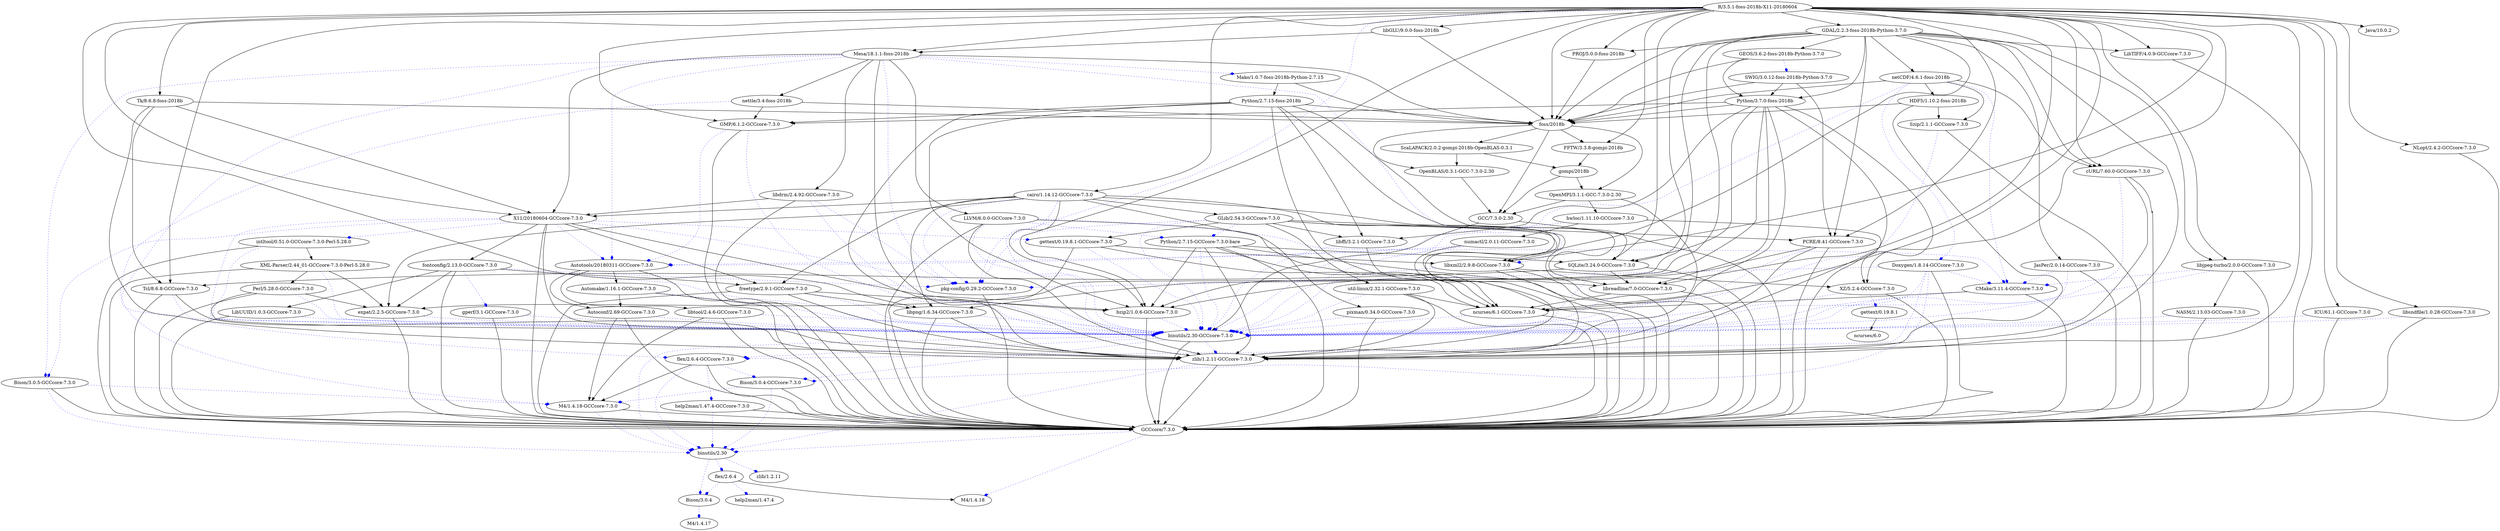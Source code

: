 digraph graphname {
"OpenMPI/3.1.1-GCC-7.3.0-2.30";
"flex/2.6.4";
"M4/1.4.18";
"zlib/1.2.11-GCCcore-7.3.0";
"zlib/1.2.11";
"ncurses/6.0";
"XZ/5.2.4-GCCcore-7.3.0";
"util-linux/2.32.1-GCCcore-7.3.0";
"M4/1.4.17";
"gettext/0.19.8.1";
"numactl/2.0.11-GCCcore-7.3.0";
"Bison/3.0.4-GCCcore-7.3.0";
"netCDF/4.6.1-foss-2018b";
"libtool/2.4.6-GCCcore-7.3.0";
"SQLite/3.24.0-GCCcore-7.3.0";
"Bison/3.0.4";
"GLib/2.54.3-GCCcore-7.3.0";
"GDAL/2.2.3-foss-2018b-Python-3.7.0";
"fontconfig/2.13.0-GCCcore-7.3.0";
"binutils/2.30-GCCcore-7.3.0";
"bzip2/1.0.6-GCCcore-7.3.0";
"SWIG/3.0.12-foss-2018b-Python-3.7.0";
"cairo/1.14.12-GCCcore-7.3.0";
"gompi/2018b";
"gperf/3.1-GCCcore-7.3.0";
"nettle/3.4-foss-2018b";
"libffi/3.2.1-GCCcore-7.3.0";
"Bison/3.0.5-GCCcore-7.3.0";
"GCCcore/7.3.0";
"NASM/2.13.03-GCCcore-7.3.0";
"libjpeg-turbo/2.0.0-GCCcore-7.3.0";
"gettext/0.19.8.1-GCCcore-7.3.0";
"LLVM/6.0.0-GCCcore-7.3.0";
"libreadline/7.0-GCCcore-7.3.0";
"Mako/1.0.7-foss-2018b-Python-2.7.15";
"binutils/2.30";
"libxml2/2.9.8-GCCcore-7.3.0";
"Mesa/18.1.1-foss-2018b";
"Python/2.7.15-GCCcore-7.3.0-bare";
"GCC/7.3.0-2.30";
"PCRE/8.41-GCCcore-7.3.0";
"Autoconf/2.69-GCCcore-7.3.0";
"R/3.5.1-foss-2018b-X11-20180604";
"intltool/0.51.0-GCCcore-7.3.0-Perl-5.28.0";
"M4/1.4.18-GCCcore-7.3.0";
"ncurses/6.1-GCCcore-7.3.0";
"FFTW/3.3.8-gompi-2018b";
"libGLU/9.0.0-foss-2018b";
"Automake/1.16.1-GCCcore-7.3.0";
"CMake/3.11.4-GCCcore-7.3.0";
"PROJ/5.0.0-foss-2018b";
"JasPer/2.0.14-GCCcore-7.3.0";
"NLopt/2.4.2-GCCcore-7.3.0";
"ICU/61.1-GCCcore-7.3.0";
"expat/2.2.5-GCCcore-7.3.0";
"XML-Parser/2.44_01-GCCcore-7.3.0-Perl-5.28.0";
"Tcl/8.6.8-GCCcore-7.3.0";
"Python/2.7.15-foss-2018b";
"Perl/5.28.0-GCCcore-7.3.0";
"libdrm/2.4.92-GCCcore-7.3.0";
"LibUUID/1.0.3-GCCcore-7.3.0";
"freetype/2.9.1-GCCcore-7.3.0";
"libsndfile/1.0.28-GCCcore-7.3.0";
"Szip/2.1.1-GCCcore-7.3.0";
"ScaLAPACK/2.0.2-gompi-2018b-OpenBLAS-0.3.1";
"libpng/1.6.34-GCCcore-7.3.0";
"GMP/6.1.2-GCCcore-7.3.0";
"help2man/1.47.4";
"GEOS/3.6.2-foss-2018b-Python-3.7.0";
"LibTIFF/4.0.9-GCCcore-7.3.0";
"foss/2018b";
"OpenBLAS/0.3.1-GCC-7.3.0-2.30";
"Autotools/20180311-GCCcore-7.3.0";
"help2man/1.47.4-GCCcore-7.3.0";
"Doxygen/1.8.14-GCCcore-7.3.0";
"flex/2.6.4-GCCcore-7.3.0";
"hwloc/1.11.10-GCCcore-7.3.0";
"HDF5/1.10.2-foss-2018b";
"Python/3.7.0-foss-2018b";
"pkg-config/0.29.2-GCCcore-7.3.0";
"cURL/7.60.0-GCCcore-7.3.0";
"X11/20180604-GCCcore-7.3.0";
"Java/10.0.2";
"pixman/0.34.0-GCCcore-7.3.0";
"Tk/8.6.8-foss-2018b";
"OpenMPI/3.1.1-GCC-7.3.0-2.30" -> "zlib/1.2.11-GCCcore-7.3.0";
"OpenMPI/3.1.1-GCC-7.3.0-2.30" -> "hwloc/1.11.10-GCCcore-7.3.0";
"OpenMPI/3.1.1-GCC-7.3.0-2.30" -> "GCC/7.3.0-2.30";
"flex/2.6.4" -> "M4/1.4.18";
"flex/2.6.4" -> "Bison/3.0.4"  [color=blue, style=dotted, arrowhead=diamond];
"flex/2.6.4" -> "help2man/1.47.4"  [color=blue, style=dotted, arrowhead=diamond];
"zlib/1.2.11-GCCcore-7.3.0" -> "binutils/2.30"  [color=blue, style=dotted, arrowhead=diamond];
"zlib/1.2.11-GCCcore-7.3.0" -> "GCCcore/7.3.0";
"XZ/5.2.4-GCCcore-7.3.0" -> "gettext/0.19.8.1"  [color=blue, style=dotted, arrowhead=diamond];
"XZ/5.2.4-GCCcore-7.3.0" -> "binutils/2.30-GCCcore-7.3.0"  [color=blue, style=dotted, arrowhead=diamond];
"XZ/5.2.4-GCCcore-7.3.0" -> "GCCcore/7.3.0";
"util-linux/2.32.1-GCCcore-7.3.0" -> "ncurses/6.1-GCCcore-7.3.0";
"util-linux/2.32.1-GCCcore-7.3.0" -> "zlib/1.2.11-GCCcore-7.3.0";
"util-linux/2.32.1-GCCcore-7.3.0" -> "binutils/2.30-GCCcore-7.3.0"  [color=blue, style=dotted, arrowhead=diamond];
"util-linux/2.32.1-GCCcore-7.3.0" -> "GCCcore/7.3.0";
"gettext/0.19.8.1" -> "ncurses/6.0";
"numactl/2.0.11-GCCcore-7.3.0" -> "binutils/2.30-GCCcore-7.3.0"  [color=blue, style=dotted, arrowhead=diamond];
"numactl/2.0.11-GCCcore-7.3.0" -> "Autotools/20180311-GCCcore-7.3.0"  [color=blue, style=dotted, arrowhead=diamond];
"numactl/2.0.11-GCCcore-7.3.0" -> "GCCcore/7.3.0";
"Bison/3.0.4-GCCcore-7.3.0" -> "M4/1.4.18-GCCcore-7.3.0"  [color=blue, style=dotted, arrowhead=diamond];
"Bison/3.0.4-GCCcore-7.3.0" -> "binutils/2.30"  [color=blue, style=dotted, arrowhead=diamond];
"Bison/3.0.4-GCCcore-7.3.0" -> "GCCcore/7.3.0";
"netCDF/4.6.1-foss-2018b" -> "HDF5/1.10.2-foss-2018b";
"netCDF/4.6.1-foss-2018b" -> "cURL/7.60.0-GCCcore-7.3.0";
"netCDF/4.6.1-foss-2018b" -> "Szip/2.1.1-GCCcore-7.3.0";
"netCDF/4.6.1-foss-2018b" -> "Autotools/20180311-GCCcore-7.3.0"  [color=blue, style=dotted, arrowhead=diamond];
"netCDF/4.6.1-foss-2018b" -> "CMake/3.11.4-GCCcore-7.3.0"  [color=blue, style=dotted, arrowhead=diamond];
"netCDF/4.6.1-foss-2018b" -> "Doxygen/1.8.14-GCCcore-7.3.0"  [color=blue, style=dotted, arrowhead=diamond];
"netCDF/4.6.1-foss-2018b" -> "foss/2018b";
"libtool/2.4.6-GCCcore-7.3.0" -> "M4/1.4.18-GCCcore-7.3.0";
"libtool/2.4.6-GCCcore-7.3.0" -> "binutils/2.30-GCCcore-7.3.0"  [color=blue, style=dotted, arrowhead=diamond];
"libtool/2.4.6-GCCcore-7.3.0" -> "GCCcore/7.3.0";
"SQLite/3.24.0-GCCcore-7.3.0" -> "libreadline/7.0-GCCcore-7.3.0";
"SQLite/3.24.0-GCCcore-7.3.0" -> "Tcl/8.6.8-GCCcore-7.3.0";
"SQLite/3.24.0-GCCcore-7.3.0" -> "binutils/2.30-GCCcore-7.3.0"  [color=blue, style=dotted, arrowhead=diamond];
"SQLite/3.24.0-GCCcore-7.3.0" -> "GCCcore/7.3.0";
"Bison/3.0.4" -> "M4/1.4.17"  [color=blue, style=dotted, arrowhead=diamond];
"GLib/2.54.3-GCCcore-7.3.0" -> "libffi/3.2.1-GCCcore-7.3.0";
"GLib/2.54.3-GCCcore-7.3.0" -> "gettext/0.19.8.1-GCCcore-7.3.0";
"GLib/2.54.3-GCCcore-7.3.0" -> "libxml2/2.9.8-GCCcore-7.3.0";
"GLib/2.54.3-GCCcore-7.3.0" -> "PCRE/8.41-GCCcore-7.3.0";
"GLib/2.54.3-GCCcore-7.3.0" -> "util-linux/2.32.1-GCCcore-7.3.0";
"GLib/2.54.3-GCCcore-7.3.0" -> "binutils/2.30-GCCcore-7.3.0"  [color=blue, style=dotted, arrowhead=diamond];
"GLib/2.54.3-GCCcore-7.3.0" -> "Python/2.7.15-GCCcore-7.3.0-bare"  [color=blue, style=dotted, arrowhead=diamond];
"GLib/2.54.3-GCCcore-7.3.0" -> "pkg-config/0.29.2-GCCcore-7.3.0"  [color=blue, style=dotted, arrowhead=diamond];
"GLib/2.54.3-GCCcore-7.3.0" -> "GCCcore/7.3.0";
"GDAL/2.2.3-foss-2018b-Python-3.7.0" -> "Python/3.7.0-foss-2018b";
"GDAL/2.2.3-foss-2018b-Python-3.7.0" -> "netCDF/4.6.1-foss-2018b";
"GDAL/2.2.3-foss-2018b-Python-3.7.0" -> "expat/2.2.5-GCCcore-7.3.0";
"GDAL/2.2.3-foss-2018b-Python-3.7.0" -> "GEOS/3.6.2-foss-2018b-Python-3.7.0";
"GDAL/2.2.3-foss-2018b-Python-3.7.0" -> "SQLite/3.24.0-GCCcore-7.3.0";
"GDAL/2.2.3-foss-2018b-Python-3.7.0" -> "libxml2/2.9.8-GCCcore-7.3.0";
"GDAL/2.2.3-foss-2018b-Python-3.7.0" -> "libpng/1.6.34-GCCcore-7.3.0";
"GDAL/2.2.3-foss-2018b-Python-3.7.0" -> "libjpeg-turbo/2.0.0-GCCcore-7.3.0";
"GDAL/2.2.3-foss-2018b-Python-3.7.0" -> "JasPer/2.0.14-GCCcore-7.3.0";
"GDAL/2.2.3-foss-2018b-Python-3.7.0" -> "LibTIFF/4.0.9-GCCcore-7.3.0";
"GDAL/2.2.3-foss-2018b-Python-3.7.0" -> "zlib/1.2.11-GCCcore-7.3.0";
"GDAL/2.2.3-foss-2018b-Python-3.7.0" -> "cURL/7.60.0-GCCcore-7.3.0";
"GDAL/2.2.3-foss-2018b-Python-3.7.0" -> "PCRE/8.41-GCCcore-7.3.0";
"GDAL/2.2.3-foss-2018b-Python-3.7.0" -> "PROJ/5.0.0-foss-2018b";
"GDAL/2.2.3-foss-2018b-Python-3.7.0" -> "foss/2018b";
"fontconfig/2.13.0-GCCcore-7.3.0" -> "expat/2.2.5-GCCcore-7.3.0";
"fontconfig/2.13.0-GCCcore-7.3.0" -> "freetype/2.9.1-GCCcore-7.3.0";
"fontconfig/2.13.0-GCCcore-7.3.0" -> "LibUUID/1.0.3-GCCcore-7.3.0";
"fontconfig/2.13.0-GCCcore-7.3.0" -> "binutils/2.30-GCCcore-7.3.0"  [color=blue, style=dotted, arrowhead=diamond];
"fontconfig/2.13.0-GCCcore-7.3.0" -> "gperf/3.1-GCCcore-7.3.0"  [color=blue, style=dotted, arrowhead=diamond];
"fontconfig/2.13.0-GCCcore-7.3.0" -> "pkg-config/0.29.2-GCCcore-7.3.0"  [color=blue, style=dotted, arrowhead=diamond];
"fontconfig/2.13.0-GCCcore-7.3.0" -> "GCCcore/7.3.0";
"binutils/2.30-GCCcore-7.3.0" -> "flex/2.6.4-GCCcore-7.3.0"  [color=blue, style=dotted, arrowhead=diamond];
"binutils/2.30-GCCcore-7.3.0" -> "Bison/3.0.4-GCCcore-7.3.0"  [color=blue, style=dotted, arrowhead=diamond];
"binutils/2.30-GCCcore-7.3.0" -> "zlib/1.2.11-GCCcore-7.3.0"  [color=blue, style=dotted, arrowhead=diamond];
"binutils/2.30-GCCcore-7.3.0" -> "binutils/2.30"  [color=blue, style=dotted, arrowhead=diamond];
"binutils/2.30-GCCcore-7.3.0" -> "GCCcore/7.3.0";
"bzip2/1.0.6-GCCcore-7.3.0" -> "binutils/2.30-GCCcore-7.3.0"  [color=blue, style=dotted, arrowhead=diamond];
"bzip2/1.0.6-GCCcore-7.3.0" -> "GCCcore/7.3.0";
"SWIG/3.0.12-foss-2018b-Python-3.7.0" -> "Python/3.7.0-foss-2018b";
"SWIG/3.0.12-foss-2018b-Python-3.7.0" -> "PCRE/8.41-GCCcore-7.3.0";
"SWIG/3.0.12-foss-2018b-Python-3.7.0" -> "foss/2018b";
"cairo/1.14.12-GCCcore-7.3.0" -> "bzip2/1.0.6-GCCcore-7.3.0";
"cairo/1.14.12-GCCcore-7.3.0" -> "zlib/1.2.11-GCCcore-7.3.0";
"cairo/1.14.12-GCCcore-7.3.0" -> "libpng/1.6.34-GCCcore-7.3.0";
"cairo/1.14.12-GCCcore-7.3.0" -> "freetype/2.9.1-GCCcore-7.3.0";
"cairo/1.14.12-GCCcore-7.3.0" -> "pixman/0.34.0-GCCcore-7.3.0";
"cairo/1.14.12-GCCcore-7.3.0" -> "expat/2.2.5-GCCcore-7.3.0";
"cairo/1.14.12-GCCcore-7.3.0" -> "GLib/2.54.3-GCCcore-7.3.0";
"cairo/1.14.12-GCCcore-7.3.0" -> "X11/20180604-GCCcore-7.3.0";
"cairo/1.14.12-GCCcore-7.3.0" -> "binutils/2.30-GCCcore-7.3.0"  [color=blue, style=dotted, arrowhead=diamond];
"cairo/1.14.12-GCCcore-7.3.0" -> "pkg-config/0.29.2-GCCcore-7.3.0"  [color=blue, style=dotted, arrowhead=diamond];
"cairo/1.14.12-GCCcore-7.3.0" -> "GCCcore/7.3.0";
"gompi/2018b" -> "GCC/7.3.0-2.30";
"gompi/2018b" -> "OpenMPI/3.1.1-GCC-7.3.0-2.30";
"gperf/3.1-GCCcore-7.3.0" -> "binutils/2.30-GCCcore-7.3.0"  [color=blue, style=dotted, arrowhead=diamond];
"gperf/3.1-GCCcore-7.3.0" -> "GCCcore/7.3.0";
"nettle/3.4-foss-2018b" -> "GMP/6.1.2-GCCcore-7.3.0";
"nettle/3.4-foss-2018b" -> "M4/1.4.18-GCCcore-7.3.0"  [color=blue, style=dotted, arrowhead=diamond];
"nettle/3.4-foss-2018b" -> "foss/2018b";
"libffi/3.2.1-GCCcore-7.3.0" -> "binutils/2.30-GCCcore-7.3.0"  [color=blue, style=dotted, arrowhead=diamond];
"libffi/3.2.1-GCCcore-7.3.0" -> "GCCcore/7.3.0";
"Bison/3.0.5-GCCcore-7.3.0" -> "M4/1.4.18-GCCcore-7.3.0"  [color=blue, style=dotted, arrowhead=diamond];
"Bison/3.0.5-GCCcore-7.3.0" -> "binutils/2.30"  [color=blue, style=dotted, arrowhead=diamond];
"Bison/3.0.5-GCCcore-7.3.0" -> "GCCcore/7.3.0";
"GCCcore/7.3.0" -> "M4/1.4.18"  [color=blue, style=dotted, arrowhead=diamond];
"GCCcore/7.3.0" -> "binutils/2.30"  [color=blue, style=dotted, arrowhead=diamond];
"NASM/2.13.03-GCCcore-7.3.0" -> "binutils/2.30-GCCcore-7.3.0"  [color=blue, style=dotted, arrowhead=diamond];
"NASM/2.13.03-GCCcore-7.3.0" -> "GCCcore/7.3.0";
"libjpeg-turbo/2.0.0-GCCcore-7.3.0" -> "NASM/2.13.03-GCCcore-7.3.0";
"libjpeg-turbo/2.0.0-GCCcore-7.3.0" -> "CMake/3.11.4-GCCcore-7.3.0"  [color=blue, style=dotted, arrowhead=diamond];
"libjpeg-turbo/2.0.0-GCCcore-7.3.0" -> "binutils/2.30-GCCcore-7.3.0"  [color=blue, style=dotted, arrowhead=diamond];
"libjpeg-turbo/2.0.0-GCCcore-7.3.0" -> "GCCcore/7.3.0";
"gettext/0.19.8.1-GCCcore-7.3.0" -> "libxml2/2.9.8-GCCcore-7.3.0";
"gettext/0.19.8.1-GCCcore-7.3.0" -> "ncurses/6.1-GCCcore-7.3.0";
"gettext/0.19.8.1-GCCcore-7.3.0" -> "binutils/2.30-GCCcore-7.3.0"  [color=blue, style=dotted, arrowhead=diamond];
"gettext/0.19.8.1-GCCcore-7.3.0" -> "GCCcore/7.3.0";
"LLVM/6.0.0-GCCcore-7.3.0" -> "ncurses/6.1-GCCcore-7.3.0";
"LLVM/6.0.0-GCCcore-7.3.0" -> "zlib/1.2.11-GCCcore-7.3.0";
"LLVM/6.0.0-GCCcore-7.3.0" -> "binutils/2.30-GCCcore-7.3.0"  [color=blue, style=dotted, arrowhead=diamond];
"LLVM/6.0.0-GCCcore-7.3.0" -> "CMake/3.11.4-GCCcore-7.3.0"  [color=blue, style=dotted, arrowhead=diamond];
"LLVM/6.0.0-GCCcore-7.3.0" -> "Python/2.7.15-GCCcore-7.3.0-bare"  [color=blue, style=dotted, arrowhead=diamond];
"LLVM/6.0.0-GCCcore-7.3.0" -> "GCCcore/7.3.0";
"libreadline/7.0-GCCcore-7.3.0" -> "ncurses/6.1-GCCcore-7.3.0";
"libreadline/7.0-GCCcore-7.3.0" -> "binutils/2.30-GCCcore-7.3.0"  [color=blue, style=dotted, arrowhead=diamond];
"libreadline/7.0-GCCcore-7.3.0" -> "GCCcore/7.3.0";
"Mako/1.0.7-foss-2018b-Python-2.7.15" -> "Python/2.7.15-foss-2018b";
"Mako/1.0.7-foss-2018b-Python-2.7.15" -> "foss/2018b";
"binutils/2.30" -> "flex/2.6.4"  [color=blue, style=dotted, arrowhead=diamond];
"binutils/2.30" -> "Bison/3.0.4"  [color=blue, style=dotted, arrowhead=diamond];
"binutils/2.30" -> "zlib/1.2.11"  [color=blue, style=dotted, arrowhead=diamond];
"libxml2/2.9.8-GCCcore-7.3.0" -> "XZ/5.2.4-GCCcore-7.3.0";
"libxml2/2.9.8-GCCcore-7.3.0" -> "zlib/1.2.11-GCCcore-7.3.0";
"libxml2/2.9.8-GCCcore-7.3.0" -> "binutils/2.30-GCCcore-7.3.0"  [color=blue, style=dotted, arrowhead=diamond];
"libxml2/2.9.8-GCCcore-7.3.0" -> "GCCcore/7.3.0";
"Mesa/18.1.1-foss-2018b" -> "zlib/1.2.11-GCCcore-7.3.0";
"Mesa/18.1.1-foss-2018b" -> "nettle/3.4-foss-2018b";
"Mesa/18.1.1-foss-2018b" -> "libdrm/2.4.92-GCCcore-7.3.0";
"Mesa/18.1.1-foss-2018b" -> "LLVM/6.0.0-GCCcore-7.3.0";
"Mesa/18.1.1-foss-2018b" -> "X11/20180604-GCCcore-7.3.0";
"Mesa/18.1.1-foss-2018b" -> "flex/2.6.4-GCCcore-7.3.0"  [color=blue, style=dotted, arrowhead=diamond];
"Mesa/18.1.1-foss-2018b" -> "Bison/3.0.5-GCCcore-7.3.0"  [color=blue, style=dotted, arrowhead=diamond];
"Mesa/18.1.1-foss-2018b" -> "Autotools/20180311-GCCcore-7.3.0"  [color=blue, style=dotted, arrowhead=diamond];
"Mesa/18.1.1-foss-2018b" -> "pkg-config/0.29.2-GCCcore-7.3.0"  [color=blue, style=dotted, arrowhead=diamond];
"Mesa/18.1.1-foss-2018b" -> "Mako/1.0.7-foss-2018b-Python-2.7.15"  [color=blue, style=dotted, arrowhead=diamond];
"Mesa/18.1.1-foss-2018b" -> "libxml2/2.9.8-GCCcore-7.3.0"  [color=blue, style=dotted, arrowhead=diamond];
"Mesa/18.1.1-foss-2018b" -> "foss/2018b";
"Python/2.7.15-GCCcore-7.3.0-bare" -> "bzip2/1.0.6-GCCcore-7.3.0";
"Python/2.7.15-GCCcore-7.3.0-bare" -> "zlib/1.2.11-GCCcore-7.3.0";
"Python/2.7.15-GCCcore-7.3.0-bare" -> "libreadline/7.0-GCCcore-7.3.0";
"Python/2.7.15-GCCcore-7.3.0-bare" -> "ncurses/6.1-GCCcore-7.3.0";
"Python/2.7.15-GCCcore-7.3.0-bare" -> "SQLite/3.24.0-GCCcore-7.3.0";
"Python/2.7.15-GCCcore-7.3.0-bare" -> "binutils/2.30-GCCcore-7.3.0"  [color=blue, style=dotted, arrowhead=diamond];
"Python/2.7.15-GCCcore-7.3.0-bare" -> "GCCcore/7.3.0";
"GCC/7.3.0-2.30" -> "GCCcore/7.3.0";
"GCC/7.3.0-2.30" -> "binutils/2.30-GCCcore-7.3.0";
"PCRE/8.41-GCCcore-7.3.0" -> "bzip2/1.0.6-GCCcore-7.3.0";
"PCRE/8.41-GCCcore-7.3.0" -> "zlib/1.2.11-GCCcore-7.3.0";
"PCRE/8.41-GCCcore-7.3.0" -> "binutils/2.30-GCCcore-7.3.0"  [color=blue, style=dotted, arrowhead=diamond];
"PCRE/8.41-GCCcore-7.3.0" -> "GCCcore/7.3.0";
"Autoconf/2.69-GCCcore-7.3.0" -> "M4/1.4.18-GCCcore-7.3.0";
"Autoconf/2.69-GCCcore-7.3.0" -> "binutils/2.30-GCCcore-7.3.0"  [color=blue, style=dotted, arrowhead=diamond];
"Autoconf/2.69-GCCcore-7.3.0" -> "GCCcore/7.3.0";
"R/3.5.1-foss-2018b-X11-20180604" -> "X11/20180604-GCCcore-7.3.0";
"R/3.5.1-foss-2018b-X11-20180604" -> "Mesa/18.1.1-foss-2018b";
"R/3.5.1-foss-2018b-X11-20180604" -> "libGLU/9.0.0-foss-2018b";
"R/3.5.1-foss-2018b-X11-20180604" -> "cairo/1.14.12-GCCcore-7.3.0";
"R/3.5.1-foss-2018b-X11-20180604" -> "libreadline/7.0-GCCcore-7.3.0";
"R/3.5.1-foss-2018b-X11-20180604" -> "ncurses/6.1-GCCcore-7.3.0";
"R/3.5.1-foss-2018b-X11-20180604" -> "bzip2/1.0.6-GCCcore-7.3.0";
"R/3.5.1-foss-2018b-X11-20180604" -> "XZ/5.2.4-GCCcore-7.3.0";
"R/3.5.1-foss-2018b-X11-20180604" -> "zlib/1.2.11-GCCcore-7.3.0";
"R/3.5.1-foss-2018b-X11-20180604" -> "SQLite/3.24.0-GCCcore-7.3.0";
"R/3.5.1-foss-2018b-X11-20180604" -> "PCRE/8.41-GCCcore-7.3.0";
"R/3.5.1-foss-2018b-X11-20180604" -> "libpng/1.6.34-GCCcore-7.3.0";
"R/3.5.1-foss-2018b-X11-20180604" -> "libjpeg-turbo/2.0.0-GCCcore-7.3.0";
"R/3.5.1-foss-2018b-X11-20180604" -> "LibTIFF/4.0.9-GCCcore-7.3.0";
"R/3.5.1-foss-2018b-X11-20180604" -> "Java/10.0.2";
"R/3.5.1-foss-2018b-X11-20180604" -> "Tcl/8.6.8-GCCcore-7.3.0";
"R/3.5.1-foss-2018b-X11-20180604" -> "Tk/8.6.8-foss-2018b";
"R/3.5.1-foss-2018b-X11-20180604" -> "cURL/7.60.0-GCCcore-7.3.0";
"R/3.5.1-foss-2018b-X11-20180604" -> "libxml2/2.9.8-GCCcore-7.3.0";
"R/3.5.1-foss-2018b-X11-20180604" -> "GDAL/2.2.3-foss-2018b-Python-3.7.0";
"R/3.5.1-foss-2018b-X11-20180604" -> "PROJ/5.0.0-foss-2018b";
"R/3.5.1-foss-2018b-X11-20180604" -> "GMP/6.1.2-GCCcore-7.3.0";
"R/3.5.1-foss-2018b-X11-20180604" -> "NLopt/2.4.2-GCCcore-7.3.0";
"R/3.5.1-foss-2018b-X11-20180604" -> "FFTW/3.3.8-gompi-2018b";
"R/3.5.1-foss-2018b-X11-20180604" -> "libsndfile/1.0.28-GCCcore-7.3.0";
"R/3.5.1-foss-2018b-X11-20180604" -> "ICU/61.1-GCCcore-7.3.0";
"R/3.5.1-foss-2018b-X11-20180604" -> "pkg-config/0.29.2-GCCcore-7.3.0"  [color=blue, style=dotted, arrowhead=diamond];
"R/3.5.1-foss-2018b-X11-20180604" -> "foss/2018b";
"intltool/0.51.0-GCCcore-7.3.0-Perl-5.28.0" -> "XML-Parser/2.44_01-GCCcore-7.3.0-Perl-5.28.0";
"intltool/0.51.0-GCCcore-7.3.0-Perl-5.28.0" -> "binutils/2.30-GCCcore-7.3.0"  [color=blue, style=dotted, arrowhead=diamond];
"intltool/0.51.0-GCCcore-7.3.0-Perl-5.28.0" -> "GCCcore/7.3.0";
"M4/1.4.18-GCCcore-7.3.0" -> "binutils/2.30"  [color=blue, style=dotted, arrowhead=diamond];
"M4/1.4.18-GCCcore-7.3.0" -> "GCCcore/7.3.0";
"ncurses/6.1-GCCcore-7.3.0" -> "binutils/2.30-GCCcore-7.3.0"  [color=blue, style=dotted, arrowhead=diamond];
"ncurses/6.1-GCCcore-7.3.0" -> "GCCcore/7.3.0";
"FFTW/3.3.8-gompi-2018b" -> "gompi/2018b";
"libGLU/9.0.0-foss-2018b" -> "Mesa/18.1.1-foss-2018b";
"libGLU/9.0.0-foss-2018b" -> "foss/2018b";
"Automake/1.16.1-GCCcore-7.3.0" -> "Autoconf/2.69-GCCcore-7.3.0";
"Automake/1.16.1-GCCcore-7.3.0" -> "binutils/2.30-GCCcore-7.3.0"  [color=blue, style=dotted, arrowhead=diamond];
"Automake/1.16.1-GCCcore-7.3.0" -> "GCCcore/7.3.0";
"CMake/3.11.4-GCCcore-7.3.0" -> "ncurses/6.1-GCCcore-7.3.0";
"CMake/3.11.4-GCCcore-7.3.0" -> "binutils/2.30-GCCcore-7.3.0"  [color=blue, style=dotted, arrowhead=diamond];
"CMake/3.11.4-GCCcore-7.3.0" -> "GCCcore/7.3.0";
"PROJ/5.0.0-foss-2018b" -> "foss/2018b";
"JasPer/2.0.14-GCCcore-7.3.0" -> "binutils/2.30-GCCcore-7.3.0"  [color=blue, style=dotted, arrowhead=diamond];
"JasPer/2.0.14-GCCcore-7.3.0" -> "CMake/3.11.4-GCCcore-7.3.0"  [color=blue, style=dotted, arrowhead=diamond];
"JasPer/2.0.14-GCCcore-7.3.0" -> "GCCcore/7.3.0";
"NLopt/2.4.2-GCCcore-7.3.0" -> "GCCcore/7.3.0";
"ICU/61.1-GCCcore-7.3.0" -> "binutils/2.30-GCCcore-7.3.0"  [color=blue, style=dotted, arrowhead=diamond];
"ICU/61.1-GCCcore-7.3.0" -> "GCCcore/7.3.0";
"expat/2.2.5-GCCcore-7.3.0" -> "binutils/2.30-GCCcore-7.3.0"  [color=blue, style=dotted, arrowhead=diamond];
"expat/2.2.5-GCCcore-7.3.0" -> "GCCcore/7.3.0";
"XML-Parser/2.44_01-GCCcore-7.3.0-Perl-5.28.0" -> "Perl/5.28.0-GCCcore-7.3.0";
"XML-Parser/2.44_01-GCCcore-7.3.0-Perl-5.28.0" -> "expat/2.2.5-GCCcore-7.3.0";
"XML-Parser/2.44_01-GCCcore-7.3.0-Perl-5.28.0" -> "binutils/2.30-GCCcore-7.3.0"  [color=blue, style=dotted, arrowhead=diamond];
"XML-Parser/2.44_01-GCCcore-7.3.0-Perl-5.28.0" -> "GCCcore/7.3.0";
"Tcl/8.6.8-GCCcore-7.3.0" -> "zlib/1.2.11-GCCcore-7.3.0";
"Tcl/8.6.8-GCCcore-7.3.0" -> "binutils/2.30-GCCcore-7.3.0"  [color=blue, style=dotted, arrowhead=diamond];
"Tcl/8.6.8-GCCcore-7.3.0" -> "GCCcore/7.3.0";
"Python/2.7.15-foss-2018b" -> "bzip2/1.0.6-GCCcore-7.3.0";
"Python/2.7.15-foss-2018b" -> "zlib/1.2.11-GCCcore-7.3.0";
"Python/2.7.15-foss-2018b" -> "libreadline/7.0-GCCcore-7.3.0";
"Python/2.7.15-foss-2018b" -> "ncurses/6.1-GCCcore-7.3.0";
"Python/2.7.15-foss-2018b" -> "SQLite/3.24.0-GCCcore-7.3.0";
"Python/2.7.15-foss-2018b" -> "GMP/6.1.2-GCCcore-7.3.0";
"Python/2.7.15-foss-2018b" -> "libffi/3.2.1-GCCcore-7.3.0";
"Python/2.7.15-foss-2018b" -> "foss/2018b";
"Perl/5.28.0-GCCcore-7.3.0" -> "zlib/1.2.11-GCCcore-7.3.0";
"Perl/5.28.0-GCCcore-7.3.0" -> "expat/2.2.5-GCCcore-7.3.0";
"Perl/5.28.0-GCCcore-7.3.0" -> "binutils/2.30-GCCcore-7.3.0"  [color=blue, style=dotted, arrowhead=diamond];
"Perl/5.28.0-GCCcore-7.3.0" -> "GCCcore/7.3.0";
"libdrm/2.4.92-GCCcore-7.3.0" -> "X11/20180604-GCCcore-7.3.0";
"libdrm/2.4.92-GCCcore-7.3.0" -> "binutils/2.30-GCCcore-7.3.0"  [color=blue, style=dotted, arrowhead=diamond];
"libdrm/2.4.92-GCCcore-7.3.0" -> "pkg-config/0.29.2-GCCcore-7.3.0"  [color=blue, style=dotted, arrowhead=diamond];
"libdrm/2.4.92-GCCcore-7.3.0" -> "GCCcore/7.3.0";
"LibUUID/1.0.3-GCCcore-7.3.0" -> "binutils/2.30-GCCcore-7.3.0"  [color=blue, style=dotted, arrowhead=diamond];
"LibUUID/1.0.3-GCCcore-7.3.0" -> "GCCcore/7.3.0";
"freetype/2.9.1-GCCcore-7.3.0" -> "bzip2/1.0.6-GCCcore-7.3.0";
"freetype/2.9.1-GCCcore-7.3.0" -> "libpng/1.6.34-GCCcore-7.3.0";
"freetype/2.9.1-GCCcore-7.3.0" -> "zlib/1.2.11-GCCcore-7.3.0";
"freetype/2.9.1-GCCcore-7.3.0" -> "binutils/2.30-GCCcore-7.3.0"  [color=blue, style=dotted, arrowhead=diamond];
"freetype/2.9.1-GCCcore-7.3.0" -> "GCCcore/7.3.0";
"libsndfile/1.0.28-GCCcore-7.3.0" -> "binutils/2.30-GCCcore-7.3.0"  [color=blue, style=dotted, arrowhead=diamond];
"libsndfile/1.0.28-GCCcore-7.3.0" -> "GCCcore/7.3.0";
"Szip/2.1.1-GCCcore-7.3.0" -> "binutils/2.30-GCCcore-7.3.0"  [color=blue, style=dotted, arrowhead=diamond];
"Szip/2.1.1-GCCcore-7.3.0" -> "GCCcore/7.3.0";
"ScaLAPACK/2.0.2-gompi-2018b-OpenBLAS-0.3.1" -> "OpenBLAS/0.3.1-GCC-7.3.0-2.30";
"ScaLAPACK/2.0.2-gompi-2018b-OpenBLAS-0.3.1" -> "gompi/2018b";
"libpng/1.6.34-GCCcore-7.3.0" -> "zlib/1.2.11-GCCcore-7.3.0";
"libpng/1.6.34-GCCcore-7.3.0" -> "binutils/2.30-GCCcore-7.3.0"  [color=blue, style=dotted, arrowhead=diamond];
"libpng/1.6.34-GCCcore-7.3.0" -> "GCCcore/7.3.0";
"GMP/6.1.2-GCCcore-7.3.0" -> "Autotools/20180311-GCCcore-7.3.0"  [color=blue, style=dotted, arrowhead=diamond];
"GMP/6.1.2-GCCcore-7.3.0" -> "binutils/2.30-GCCcore-7.3.0"  [color=blue, style=dotted, arrowhead=diamond];
"GMP/6.1.2-GCCcore-7.3.0" -> "GCCcore/7.3.0";
"GEOS/3.6.2-foss-2018b-Python-3.7.0" -> "Python/3.7.0-foss-2018b";
"GEOS/3.6.2-foss-2018b-Python-3.7.0" -> "SWIG/3.0.12-foss-2018b-Python-3.7.0"  [color=blue, style=dotted, arrowhead=diamond];
"GEOS/3.6.2-foss-2018b-Python-3.7.0" -> "foss/2018b";
"LibTIFF/4.0.9-GCCcore-7.3.0" -> "GCCcore/7.3.0";
"foss/2018b" -> "GCC/7.3.0-2.30";
"foss/2018b" -> "OpenMPI/3.1.1-GCC-7.3.0-2.30";
"foss/2018b" -> "OpenBLAS/0.3.1-GCC-7.3.0-2.30";
"foss/2018b" -> "FFTW/3.3.8-gompi-2018b";
"foss/2018b" -> "ScaLAPACK/2.0.2-gompi-2018b-OpenBLAS-0.3.1";
"OpenBLAS/0.3.1-GCC-7.3.0-2.30" -> "GCC/7.3.0-2.30";
"Autotools/20180311-GCCcore-7.3.0" -> "Autoconf/2.69-GCCcore-7.3.0";
"Autotools/20180311-GCCcore-7.3.0" -> "Automake/1.16.1-GCCcore-7.3.0";
"Autotools/20180311-GCCcore-7.3.0" -> "libtool/2.4.6-GCCcore-7.3.0";
"Autotools/20180311-GCCcore-7.3.0" -> "GCCcore/7.3.0";
"help2man/1.47.4-GCCcore-7.3.0" -> "binutils/2.30"  [color=blue, style=dotted, arrowhead=diamond];
"help2man/1.47.4-GCCcore-7.3.0" -> "GCCcore/7.3.0";
"Doxygen/1.8.14-GCCcore-7.3.0" -> "binutils/2.30-GCCcore-7.3.0"  [color=blue, style=dotted, arrowhead=diamond];
"Doxygen/1.8.14-GCCcore-7.3.0" -> "Bison/3.0.4-GCCcore-7.3.0"  [color=blue, style=dotted, arrowhead=diamond];
"Doxygen/1.8.14-GCCcore-7.3.0" -> "CMake/3.11.4-GCCcore-7.3.0"  [color=blue, style=dotted, arrowhead=diamond];
"Doxygen/1.8.14-GCCcore-7.3.0" -> "flex/2.6.4-GCCcore-7.3.0"  [color=blue, style=dotted, arrowhead=diamond];
"Doxygen/1.8.14-GCCcore-7.3.0" -> "pkg-config/0.29.2-GCCcore-7.3.0"  [color=blue, style=dotted, arrowhead=diamond];
"Doxygen/1.8.14-GCCcore-7.3.0" -> "GCCcore/7.3.0";
"flex/2.6.4-GCCcore-7.3.0" -> "M4/1.4.18-GCCcore-7.3.0";
"flex/2.6.4-GCCcore-7.3.0" -> "Bison/3.0.4-GCCcore-7.3.0"  [color=blue, style=dotted, arrowhead=diamond];
"flex/2.6.4-GCCcore-7.3.0" -> "help2man/1.47.4-GCCcore-7.3.0"  [color=blue, style=dotted, arrowhead=diamond];
"flex/2.6.4-GCCcore-7.3.0" -> "binutils/2.30"  [color=blue, style=dotted, arrowhead=diamond];
"flex/2.6.4-GCCcore-7.3.0" -> "GCCcore/7.3.0";
"hwloc/1.11.10-GCCcore-7.3.0" -> "numactl/2.0.11-GCCcore-7.3.0";
"hwloc/1.11.10-GCCcore-7.3.0" -> "binutils/2.30-GCCcore-7.3.0"  [color=blue, style=dotted, arrowhead=diamond];
"hwloc/1.11.10-GCCcore-7.3.0" -> "GCCcore/7.3.0";
"HDF5/1.10.2-foss-2018b" -> "zlib/1.2.11-GCCcore-7.3.0";
"HDF5/1.10.2-foss-2018b" -> "Szip/2.1.1-GCCcore-7.3.0";
"HDF5/1.10.2-foss-2018b" -> "foss/2018b";
"Python/3.7.0-foss-2018b" -> "bzip2/1.0.6-GCCcore-7.3.0";
"Python/3.7.0-foss-2018b" -> "zlib/1.2.11-GCCcore-7.3.0";
"Python/3.7.0-foss-2018b" -> "libreadline/7.0-GCCcore-7.3.0";
"Python/3.7.0-foss-2018b" -> "ncurses/6.1-GCCcore-7.3.0";
"Python/3.7.0-foss-2018b" -> "SQLite/3.24.0-GCCcore-7.3.0";
"Python/3.7.0-foss-2018b" -> "XZ/5.2.4-GCCcore-7.3.0";
"Python/3.7.0-foss-2018b" -> "GMP/6.1.2-GCCcore-7.3.0";
"Python/3.7.0-foss-2018b" -> "libffi/3.2.1-GCCcore-7.3.0";
"Python/3.7.0-foss-2018b" -> "foss/2018b";
"pkg-config/0.29.2-GCCcore-7.3.0" -> "binutils/2.30-GCCcore-7.3.0"  [color=blue, style=dotted, arrowhead=diamond];
"pkg-config/0.29.2-GCCcore-7.3.0" -> "GCCcore/7.3.0";
"cURL/7.60.0-GCCcore-7.3.0" -> "zlib/1.2.11-GCCcore-7.3.0";
"cURL/7.60.0-GCCcore-7.3.0" -> "binutils/2.30-GCCcore-7.3.0"  [color=blue, style=dotted, arrowhead=diamond];
"cURL/7.60.0-GCCcore-7.3.0" -> "GCCcore/7.3.0";
"X11/20180604-GCCcore-7.3.0" -> "bzip2/1.0.6-GCCcore-7.3.0";
"X11/20180604-GCCcore-7.3.0" -> "fontconfig/2.13.0-GCCcore-7.3.0";
"X11/20180604-GCCcore-7.3.0" -> "freetype/2.9.1-GCCcore-7.3.0";
"X11/20180604-GCCcore-7.3.0" -> "zlib/1.2.11-GCCcore-7.3.0";
"X11/20180604-GCCcore-7.3.0" -> "binutils/2.30-GCCcore-7.3.0"  [color=blue, style=dotted, arrowhead=diamond];
"X11/20180604-GCCcore-7.3.0" -> "Autotools/20180311-GCCcore-7.3.0"  [color=blue, style=dotted, arrowhead=diamond];
"X11/20180604-GCCcore-7.3.0" -> "Bison/3.0.5-GCCcore-7.3.0"  [color=blue, style=dotted, arrowhead=diamond];
"X11/20180604-GCCcore-7.3.0" -> "gettext/0.19.8.1-GCCcore-7.3.0"  [color=blue, style=dotted, arrowhead=diamond];
"X11/20180604-GCCcore-7.3.0" -> "pkg-config/0.29.2-GCCcore-7.3.0"  [color=blue, style=dotted, arrowhead=diamond];
"X11/20180604-GCCcore-7.3.0" -> "intltool/0.51.0-GCCcore-7.3.0-Perl-5.28.0"  [color=blue, style=dotted, arrowhead=diamond];
"X11/20180604-GCCcore-7.3.0" -> "GCCcore/7.3.0";
"pixman/0.34.0-GCCcore-7.3.0" -> "binutils/2.30-GCCcore-7.3.0"  [color=blue, style=dotted, arrowhead=diamond];
"pixman/0.34.0-GCCcore-7.3.0" -> "GCCcore/7.3.0";
"Tk/8.6.8-foss-2018b" -> "Tcl/8.6.8-GCCcore-7.3.0";
"Tk/8.6.8-foss-2018b" -> "X11/20180604-GCCcore-7.3.0";
"Tk/8.6.8-foss-2018b" -> "zlib/1.2.11-GCCcore-7.3.0";
"Tk/8.6.8-foss-2018b" -> "foss/2018b";
}
